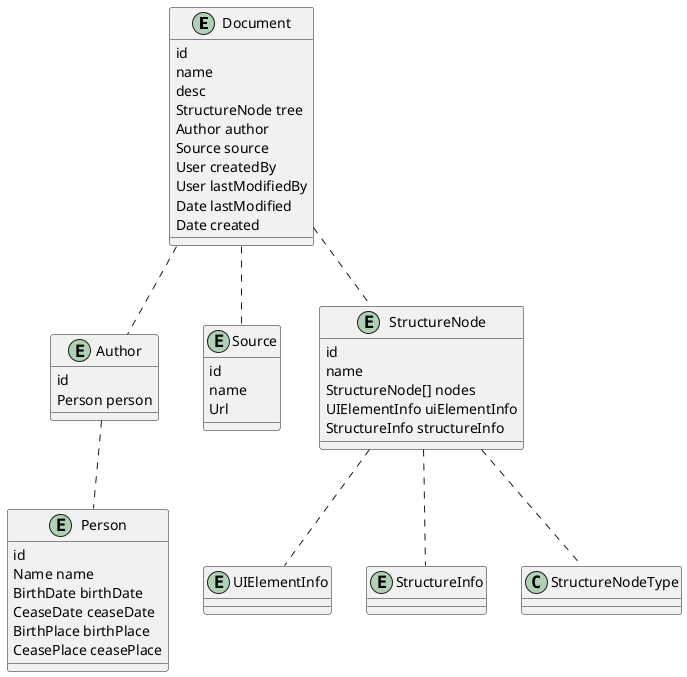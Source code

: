 @startuml

entity Document {
    id
    name
    desc
    StructureNode tree
    Author author
    Source source
    User createdBy
    User lastModifiedBy
    Date lastModified
    Date created
}

entity Author {
    id
    Person person
}

entity Person {
    id
    Name name
    BirthDate birthDate
    CeaseDate ceaseDate
    BirthPlace birthPlace
    CeasePlace ceasePlace
}

entity Source {
    id
    name
    Url
}

entity StructureNode {
    id
    name
    StructureNode[] nodes
    UIElementInfo uiElementInfo
    StructureInfo structureInfo
}

entity UIElementInfo {}
entity StructureInfo {}

Document .. StructureNode
Document .. Author
Document .. Source
Author .. Person
StructureNode .. StructureNodeType
StructureNode .. UIElementInfo
StructureNode .. StructureInfo

@enduml